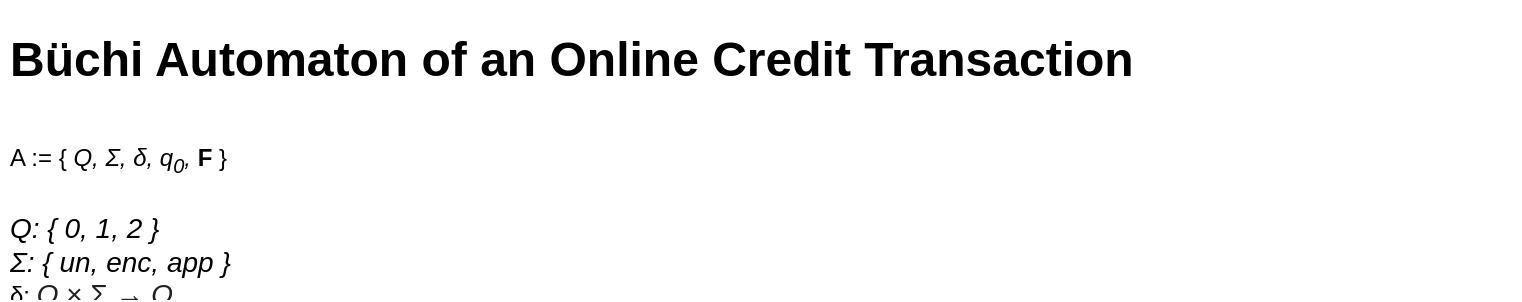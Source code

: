 <mxfile version="20.8.18" type="github">
  <diagram name="Page-1" id="xR51gsvur97eCKODgOBL">
    <mxGraphModel dx="954" dy="617" grid="1" gridSize="10" guides="1" tooltips="1" connect="1" arrows="1" fold="1" page="1" pageScale="1" pageWidth="850" pageHeight="1100" math="0" shadow="0">
      <root>
        <mxCell id="0" />
        <mxCell id="1" parent="0" />
        <mxCell id="qmPyTNHQybEkA9Gj_RSF-1" value="&lt;h1&gt;&lt;span style=&quot;background-color: initial;&quot;&gt;Büchi Automaton of an Online Credit Transaction&lt;/span&gt;&lt;/h1&gt;&lt;h1&gt;&lt;span style=&quot;background-color: initial; font-size: 12px;&quot;&gt;&lt;span style=&quot;font-weight: normal;&quot;&gt;A := { &lt;/span&gt;&lt;i style=&quot;font-weight: normal;&quot;&gt;Q, Σ, δ, q&lt;sub&gt;0&lt;/sub&gt;, &lt;/i&gt;F &lt;span style=&quot;font-weight: normal;&quot;&gt;}&lt;/span&gt;&lt;/span&gt;&lt;br&gt;&lt;/h1&gt;&lt;div style=&quot;font-size: 14px;&quot;&gt;&lt;i style=&quot;&quot;&gt;&lt;font style=&quot;font-size: 14px;&quot;&gt;Q: { 0, 1, 2 }&lt;/font&gt;&lt;/i&gt;&lt;/div&gt;&lt;div style=&quot;font-size: 14px;&quot;&gt;&lt;i style=&quot;&quot;&gt;&lt;font style=&quot;font-size: 14px;&quot;&gt;Σ: { un, enc, app }&lt;/font&gt;&lt;/i&gt;&lt;/div&gt;δ:&amp;nbsp;&lt;i style=&quot;color: rgb(32, 33, 34); font-family: sans-serif; font-size: 14px; background-color: rgb(255, 255, 255);&quot;&gt;Q&lt;/i&gt;&lt;span style=&quot;color: rgb(32, 33, 34); font-family: sans-serif; font-size: 14px; background-color: rgb(255, 255, 255);&quot;&gt;&amp;nbsp;×&amp;nbsp;Σ&amp;nbsp;→&amp;nbsp;&lt;/span&gt;&lt;i style=&quot;color: rgb(32, 33, 34); font-family: sans-serif; font-size: 14px; background-color: rgb(255, 255, 255);&quot;&gt;Q&lt;/i&gt;&lt;div&gt;&lt;i&gt;&amp;nbsp;&lt;/i&gt;&lt;/div&gt;" style="text;html=1;strokeColor=none;fillColor=none;spacing=5;spacingTop=-20;whiteSpace=wrap;overflow=hidden;rounded=0;" vertex="1" parent="1">
          <mxGeometry x="40" y="40" width="760" height="140" as="geometry" />
        </mxCell>
      </root>
    </mxGraphModel>
  </diagram>
</mxfile>
